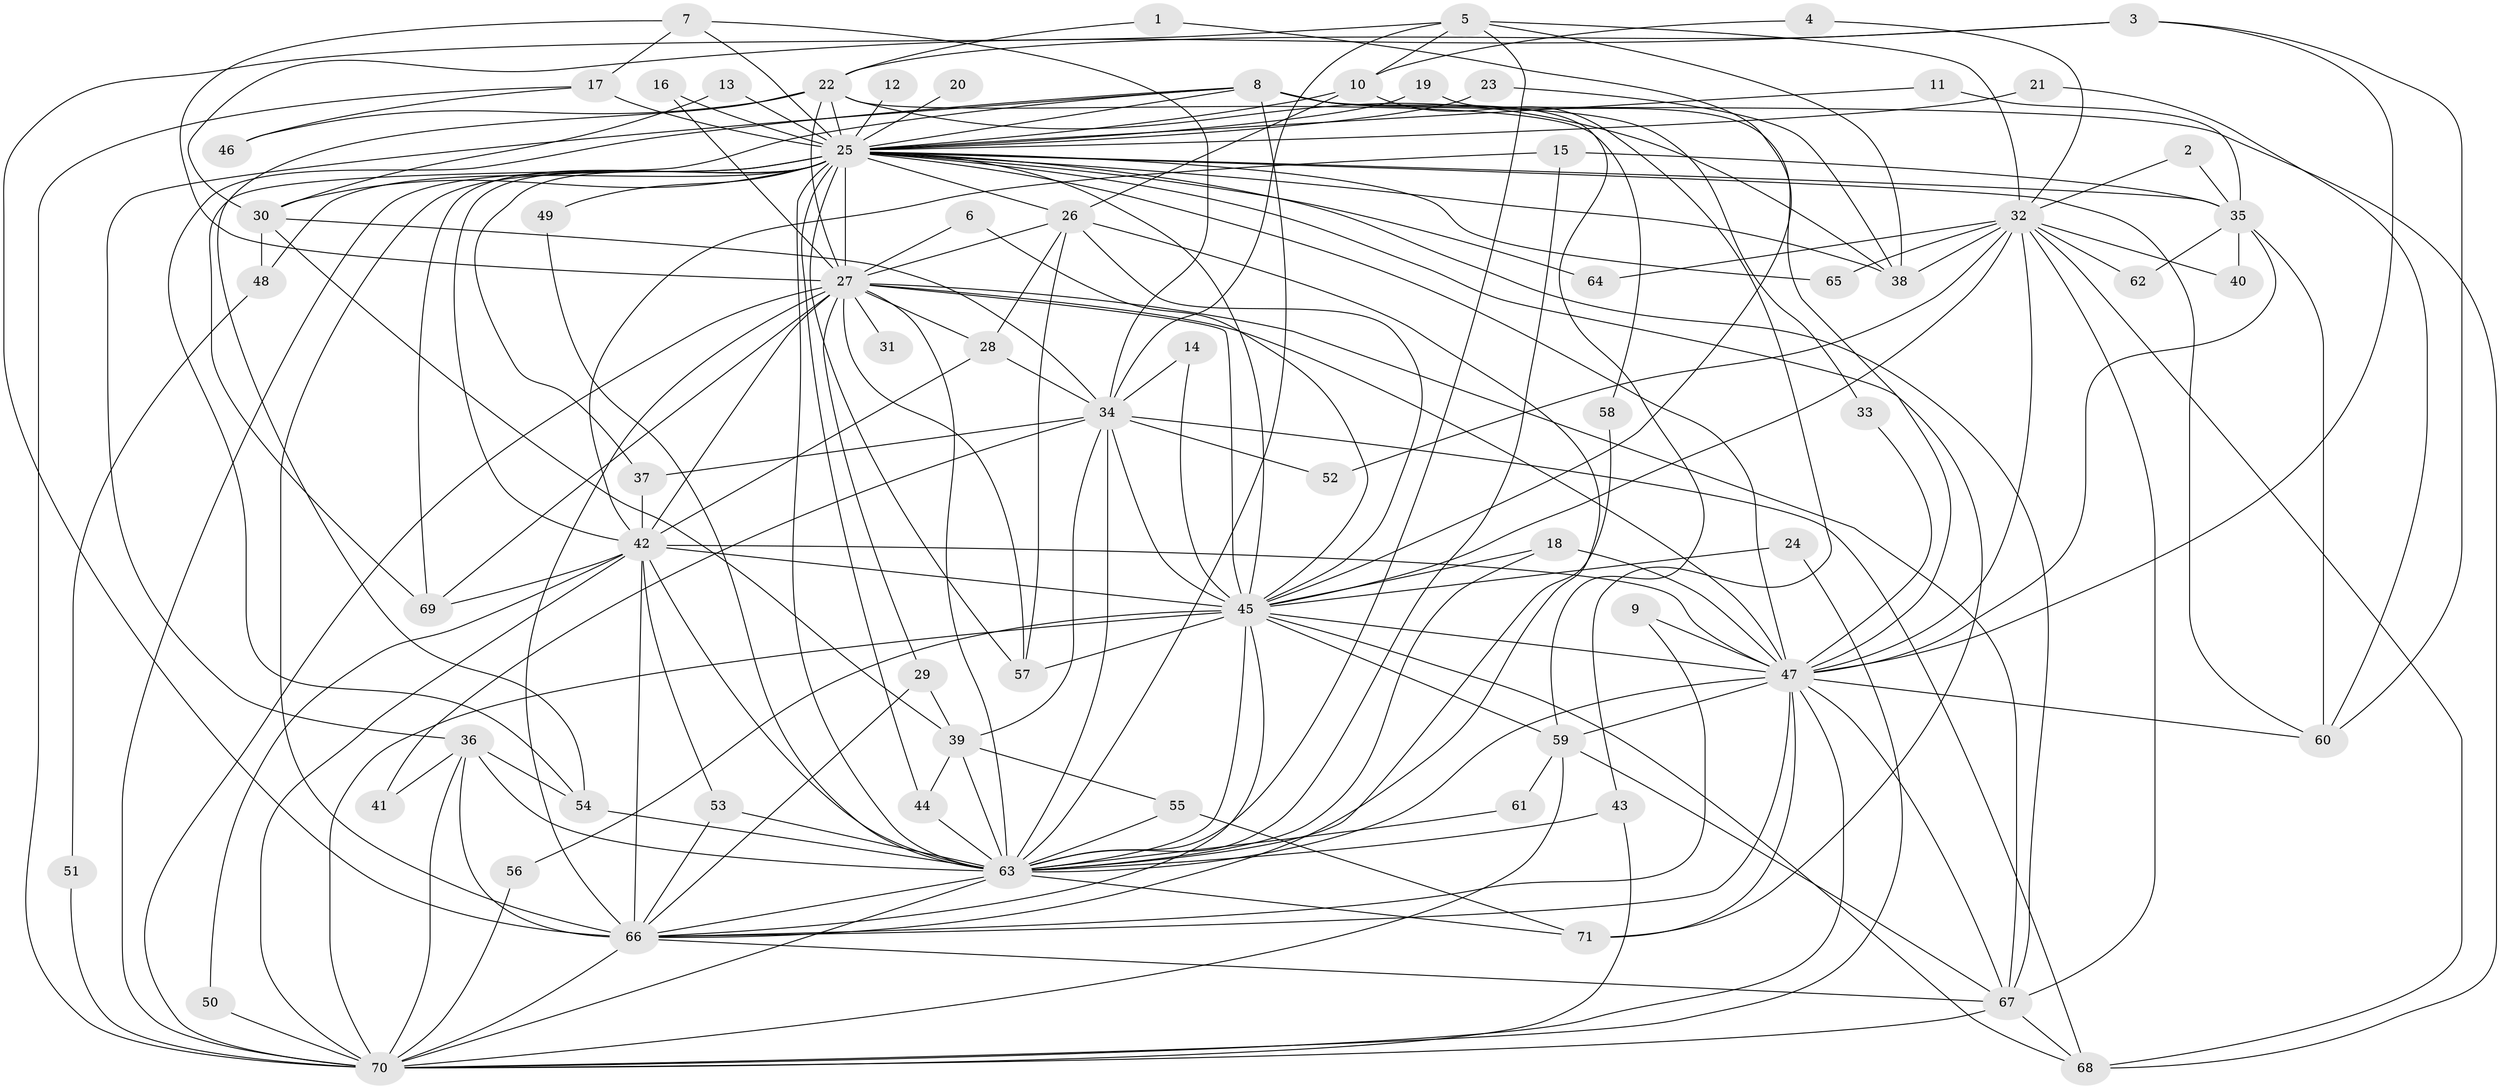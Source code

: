 // original degree distribution, {18: 0.0070921985815602835, 17: 0.0070921985815602835, 28: 0.0070921985815602835, 23: 0.0070921985815602835, 22: 0.0070921985815602835, 25: 0.0070921985815602835, 14: 0.0070921985815602835, 24: 0.0070921985815602835, 33: 0.0070921985815602835, 20: 0.0070921985815602835, 13: 0.0070921985815602835, 9: 0.014184397163120567, 8: 0.014184397163120567, 2: 0.5602836879432624, 4: 0.10638297872340426, 5: 0.03546099290780142, 6: 0.03546099290780142, 3: 0.14893617021276595, 7: 0.0070921985815602835}
// Generated by graph-tools (version 1.1) at 2025/49/03/09/25 03:49:30]
// undirected, 71 vertices, 193 edges
graph export_dot {
graph [start="1"]
  node [color=gray90,style=filled];
  1;
  2;
  3;
  4;
  5;
  6;
  7;
  8;
  9;
  10;
  11;
  12;
  13;
  14;
  15;
  16;
  17;
  18;
  19;
  20;
  21;
  22;
  23;
  24;
  25;
  26;
  27;
  28;
  29;
  30;
  31;
  32;
  33;
  34;
  35;
  36;
  37;
  38;
  39;
  40;
  41;
  42;
  43;
  44;
  45;
  46;
  47;
  48;
  49;
  50;
  51;
  52;
  53;
  54;
  55;
  56;
  57;
  58;
  59;
  60;
  61;
  62;
  63;
  64;
  65;
  66;
  67;
  68;
  69;
  70;
  71;
  1 -- 22 [weight=1.0];
  1 -- 45 [weight=1.0];
  2 -- 32 [weight=1.0];
  2 -- 35 [weight=1.0];
  3 -- 22 [weight=1.0];
  3 -- 30 [weight=1.0];
  3 -- 47 [weight=1.0];
  3 -- 60 [weight=1.0];
  4 -- 10 [weight=1.0];
  4 -- 32 [weight=1.0];
  5 -- 10 [weight=1.0];
  5 -- 32 [weight=1.0];
  5 -- 34 [weight=1.0];
  5 -- 38 [weight=1.0];
  5 -- 63 [weight=1.0];
  5 -- 66 [weight=1.0];
  6 -- 27 [weight=1.0];
  6 -- 45 [weight=1.0];
  7 -- 17 [weight=1.0];
  7 -- 25 [weight=1.0];
  7 -- 27 [weight=1.0];
  7 -- 34 [weight=1.0];
  8 -- 25 [weight=2.0];
  8 -- 33 [weight=1.0];
  8 -- 36 [weight=1.0];
  8 -- 54 [weight=1.0];
  8 -- 59 [weight=1.0];
  8 -- 63 [weight=1.0];
  8 -- 68 [weight=1.0];
  8 -- 69 [weight=1.0];
  9 -- 47 [weight=1.0];
  9 -- 66 [weight=1.0];
  10 -- 25 [weight=1.0];
  10 -- 26 [weight=1.0];
  10 -- 43 [weight=1.0];
  11 -- 25 [weight=1.0];
  11 -- 35 [weight=1.0];
  12 -- 25 [weight=1.0];
  13 -- 25 [weight=1.0];
  13 -- 30 [weight=1.0];
  14 -- 34 [weight=1.0];
  14 -- 45 [weight=1.0];
  15 -- 35 [weight=1.0];
  15 -- 42 [weight=1.0];
  15 -- 63 [weight=1.0];
  16 -- 25 [weight=1.0];
  16 -- 27 [weight=1.0];
  17 -- 25 [weight=2.0];
  17 -- 46 [weight=1.0];
  17 -- 70 [weight=1.0];
  18 -- 45 [weight=1.0];
  18 -- 47 [weight=1.0];
  18 -- 63 [weight=1.0];
  19 -- 25 [weight=1.0];
  19 -- 47 [weight=1.0];
  20 -- 25 [weight=2.0];
  21 -- 25 [weight=1.0];
  21 -- 60 [weight=1.0];
  22 -- 25 [weight=1.0];
  22 -- 27 [weight=1.0];
  22 -- 38 [weight=1.0];
  22 -- 46 [weight=1.0];
  22 -- 54 [weight=1.0];
  22 -- 58 [weight=1.0];
  23 -- 25 [weight=1.0];
  23 -- 38 [weight=1.0];
  24 -- 45 [weight=1.0];
  24 -- 70 [weight=1.0];
  25 -- 26 [weight=1.0];
  25 -- 27 [weight=3.0];
  25 -- 30 [weight=1.0];
  25 -- 35 [weight=2.0];
  25 -- 37 [weight=1.0];
  25 -- 38 [weight=1.0];
  25 -- 42 [weight=3.0];
  25 -- 44 [weight=1.0];
  25 -- 45 [weight=3.0];
  25 -- 47 [weight=3.0];
  25 -- 48 [weight=2.0];
  25 -- 49 [weight=2.0];
  25 -- 57 [weight=1.0];
  25 -- 60 [weight=1.0];
  25 -- 63 [weight=3.0];
  25 -- 64 [weight=1.0];
  25 -- 65 [weight=2.0];
  25 -- 66 [weight=4.0];
  25 -- 67 [weight=1.0];
  25 -- 69 [weight=1.0];
  25 -- 70 [weight=3.0];
  25 -- 71 [weight=1.0];
  26 -- 27 [weight=2.0];
  26 -- 28 [weight=1.0];
  26 -- 45 [weight=1.0];
  26 -- 57 [weight=1.0];
  26 -- 66 [weight=1.0];
  27 -- 28 [weight=1.0];
  27 -- 29 [weight=1.0];
  27 -- 31 [weight=1.0];
  27 -- 42 [weight=2.0];
  27 -- 45 [weight=1.0];
  27 -- 47 [weight=1.0];
  27 -- 57 [weight=1.0];
  27 -- 63 [weight=2.0];
  27 -- 66 [weight=1.0];
  27 -- 67 [weight=1.0];
  27 -- 69 [weight=1.0];
  27 -- 70 [weight=1.0];
  28 -- 34 [weight=1.0];
  28 -- 42 [weight=1.0];
  29 -- 39 [weight=1.0];
  29 -- 66 [weight=1.0];
  30 -- 34 [weight=1.0];
  30 -- 39 [weight=1.0];
  30 -- 48 [weight=1.0];
  32 -- 38 [weight=1.0];
  32 -- 40 [weight=1.0];
  32 -- 45 [weight=2.0];
  32 -- 47 [weight=2.0];
  32 -- 52 [weight=1.0];
  32 -- 62 [weight=1.0];
  32 -- 64 [weight=1.0];
  32 -- 65 [weight=1.0];
  32 -- 67 [weight=1.0];
  32 -- 68 [weight=1.0];
  33 -- 47 [weight=1.0];
  34 -- 37 [weight=1.0];
  34 -- 39 [weight=1.0];
  34 -- 41 [weight=1.0];
  34 -- 45 [weight=1.0];
  34 -- 52 [weight=1.0];
  34 -- 63 [weight=2.0];
  34 -- 68 [weight=1.0];
  35 -- 40 [weight=1.0];
  35 -- 47 [weight=1.0];
  35 -- 60 [weight=2.0];
  35 -- 62 [weight=1.0];
  36 -- 41 [weight=1.0];
  36 -- 54 [weight=1.0];
  36 -- 63 [weight=1.0];
  36 -- 66 [weight=1.0];
  36 -- 70 [weight=2.0];
  37 -- 42 [weight=1.0];
  39 -- 44 [weight=1.0];
  39 -- 55 [weight=1.0];
  39 -- 63 [weight=2.0];
  42 -- 45 [weight=1.0];
  42 -- 47 [weight=1.0];
  42 -- 50 [weight=1.0];
  42 -- 53 [weight=1.0];
  42 -- 63 [weight=2.0];
  42 -- 66 [weight=1.0];
  42 -- 69 [weight=1.0];
  42 -- 70 [weight=1.0];
  43 -- 63 [weight=1.0];
  43 -- 70 [weight=1.0];
  44 -- 63 [weight=1.0];
  45 -- 47 [weight=1.0];
  45 -- 56 [weight=1.0];
  45 -- 57 [weight=1.0];
  45 -- 59 [weight=1.0];
  45 -- 63 [weight=1.0];
  45 -- 66 [weight=1.0];
  45 -- 68 [weight=1.0];
  45 -- 70 [weight=2.0];
  47 -- 59 [weight=1.0];
  47 -- 60 [weight=1.0];
  47 -- 63 [weight=2.0];
  47 -- 66 [weight=1.0];
  47 -- 67 [weight=1.0];
  47 -- 70 [weight=1.0];
  47 -- 71 [weight=1.0];
  48 -- 51 [weight=1.0];
  49 -- 63 [weight=1.0];
  50 -- 70 [weight=1.0];
  51 -- 70 [weight=1.0];
  53 -- 63 [weight=1.0];
  53 -- 66 [weight=1.0];
  54 -- 63 [weight=1.0];
  55 -- 63 [weight=1.0];
  55 -- 71 [weight=1.0];
  56 -- 70 [weight=1.0];
  58 -- 63 [weight=1.0];
  59 -- 61 [weight=1.0];
  59 -- 67 [weight=1.0];
  59 -- 70 [weight=1.0];
  61 -- 63 [weight=1.0];
  63 -- 66 [weight=1.0];
  63 -- 70 [weight=1.0];
  63 -- 71 [weight=1.0];
  66 -- 67 [weight=1.0];
  66 -- 70 [weight=1.0];
  67 -- 68 [weight=1.0];
  67 -- 70 [weight=1.0];
}
